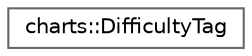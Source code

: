 digraph "Graphical Class Hierarchy"
{
 // LATEX_PDF_SIZE
  bgcolor="transparent";
  edge [fontname=Helvetica,fontsize=10,labelfontname=Helvetica,labelfontsize=10];
  node [fontname=Helvetica,fontsize=10,shape=box,height=0.2,width=0.4];
  rankdir="LR";
  Node0 [id="Node000000",label="charts::DifficultyTag",height=0.2,width=0.4,color="grey40", fillcolor="white", style="filled",URL="$structcharts_1_1DifficultyTag.html",tooltip=" "];
}
